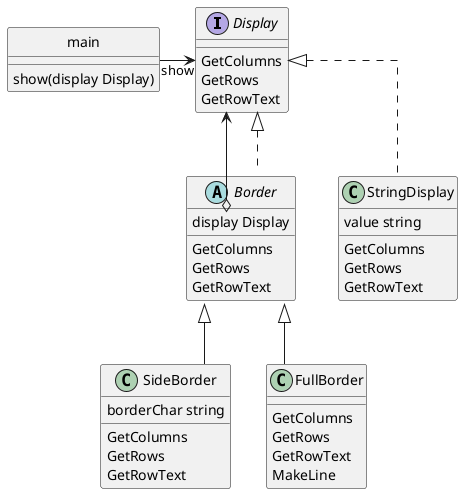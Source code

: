 @startuml
skinparam linetype ortho
interface Display {
  {method} GetColumns
  {method} GetRows
  {method} GetRowText
}
class StringDisplay {
  value string
  {method} GetColumns
  {method} GetRows
  {method} GetRowText
}
abstract Border {
  display Display
  {method} GetColumns
  {method} GetRows
  {method} GetRowText
}
class SideBorder {
  borderChar string
  {method} GetColumns
  {method} GetRows
  {method} GetRowText
}
class FullBorder {
  {method} GetColumns
  {method} GetRows
  {method} GetRowText
  {method} MakeLine
}

class main {
  show(display Display)
}
hide main circle

main -right-> Display: show
Border::display o-up-> Display
StringDisplay .up.|> Display
SideBorder -up-|> Border
FullBorder -up-|> Border
Border .up.|> Display
@enduml
